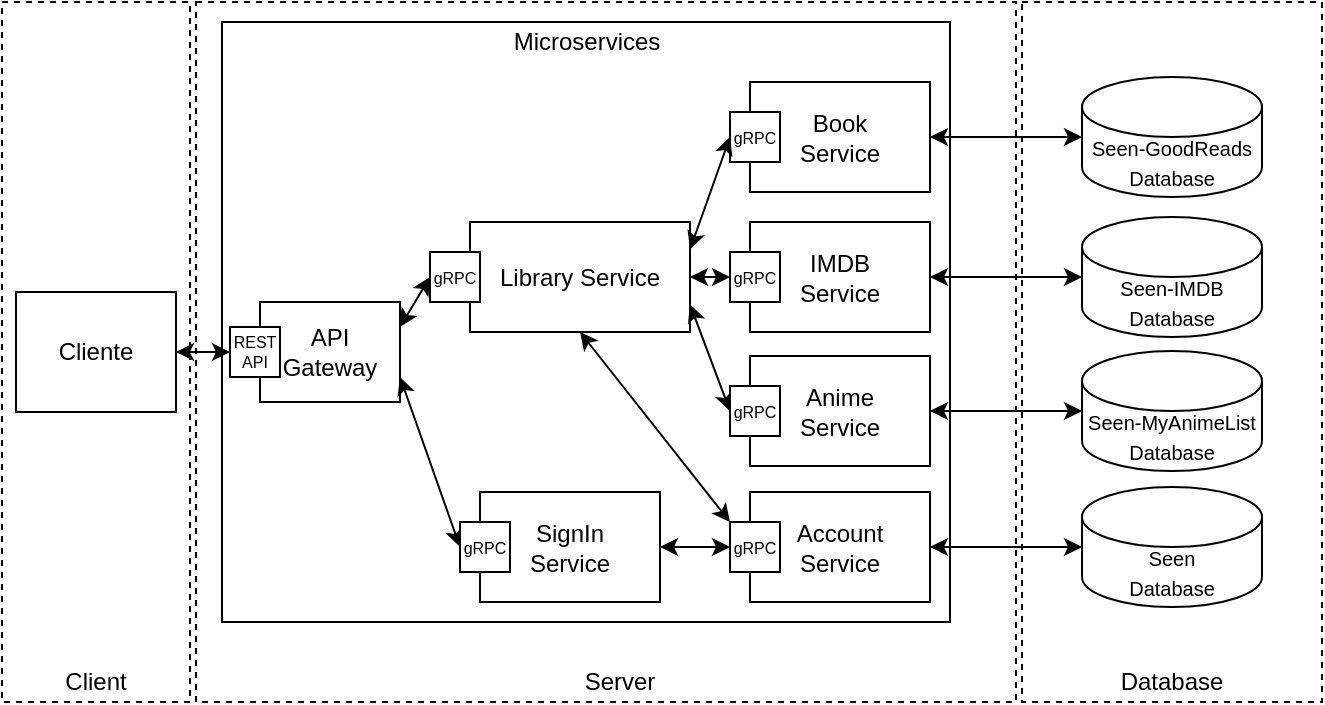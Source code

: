 <mxfile version="14.4.8" type="device"><diagram id="pzcaLb88da6VexAs1_aC" name="Page-1"><mxGraphModel dx="1022" dy="-705" grid="1" gridSize="10" guides="1" tooltips="1" connect="1" arrows="1" fold="1" page="1" pageScale="1" pageWidth="827" pageHeight="1169" math="0" shadow="0"><root><mxCell id="0"/><mxCell id="1" parent="0"/><mxCell id="YoeQHAKXdlg0IQOAOjzS-1" value="" style="rounded=0;whiteSpace=wrap;html=1;dashed=1;fillColor=none;" parent="1" vertex="1"><mxGeometry x="137" y="1200" width="410" height="350" as="geometry"/></mxCell><mxCell id="YoeQHAKXdlg0IQOAOjzS-2" value="" style="rounded=0;whiteSpace=wrap;html=1;fillColor=none;" parent="1" vertex="1"><mxGeometry x="150" y="1210" width="364" height="300" as="geometry"/></mxCell><mxCell id="YoeQHAKXdlg0IQOAOjzS-3" value="" style="rounded=0;whiteSpace=wrap;html=1;dashed=1;fillColor=none;" parent="1" vertex="1"><mxGeometry x="40" y="1200" width="94" height="350" as="geometry"/></mxCell><mxCell id="YoeQHAKXdlg0IQOAOjzS-4" value="" style="rounded=0;whiteSpace=wrap;html=1;dashed=1;fillColor=none;" parent="1" vertex="1"><mxGeometry x="550" y="1200" width="150" height="350" as="geometry"/></mxCell><mxCell id="YoeQHAKXdlg0IQOAOjzS-5" value="Cliente" style="rounded=0;whiteSpace=wrap;html=1;" parent="1" vertex="1"><mxGeometry x="47" y="1345" width="80" height="60" as="geometry"/></mxCell><mxCell id="YoeQHAKXdlg0IQOAOjzS-6" value="API &lt;br&gt;Gateway" style="rounded=0;whiteSpace=wrap;html=1;" parent="1" vertex="1"><mxGeometry x="169" y="1350" width="70" height="50" as="geometry"/></mxCell><mxCell id="YoeQHAKXdlg0IQOAOjzS-7" value="&lt;div&gt;&lt;span style=&quot;font-size: 10px&quot;&gt;Seen-MyAnimeList Database&lt;/span&gt;&lt;/div&gt;" style="shape=cylinder3;whiteSpace=wrap;html=1;boundedLbl=1;backgroundOutline=1;size=15;align=center;" parent="1" vertex="1"><mxGeometry x="580" y="1374.5" width="90" height="60" as="geometry"/></mxCell><mxCell id="YoeQHAKXdlg0IQOAOjzS-8" value="Database" style="text;html=1;strokeColor=none;fillColor=none;align=center;verticalAlign=middle;whiteSpace=wrap;rounded=0;dashed=1;" parent="1" vertex="1"><mxGeometry x="605" y="1530" width="40" height="20" as="geometry"/></mxCell><mxCell id="YoeQHAKXdlg0IQOAOjzS-9" value="&lt;font style=&quot;font-size: 10px&quot;&gt;Seen&lt;br&gt;Database&lt;/font&gt;" style="shape=cylinder3;whiteSpace=wrap;html=1;boundedLbl=1;backgroundOutline=1;size=15;" parent="1" vertex="1"><mxGeometry x="580" y="1442.5" width="90" height="60" as="geometry"/></mxCell><mxCell id="YoeQHAKXdlg0IQOAOjzS-10" value="Microservices" style="text;html=1;strokeColor=none;fillColor=none;align=center;verticalAlign=middle;whiteSpace=wrap;rounded=0;" parent="1" vertex="1"><mxGeometry x="284.5" y="1210" width="95" height="20" as="geometry"/></mxCell><mxCell id="YoeQHAKXdlg0IQOAOjzS-11" value="Anime&lt;br&gt;Service" style="rounded=0;whiteSpace=wrap;html=1;fillColor=none;" parent="1" vertex="1"><mxGeometry x="414" y="1377" width="90" height="55" as="geometry"/></mxCell><mxCell id="YoeQHAKXdlg0IQOAOjzS-12" value="Account &lt;br&gt;Service" style="rounded=0;whiteSpace=wrap;html=1;fillColor=none;" parent="1" vertex="1"><mxGeometry x="414" y="1445" width="90" height="55" as="geometry"/></mxCell><mxCell id="YoeQHAKXdlg0IQOAOjzS-13" value="" style="endArrow=classic;startArrow=classic;html=1;entryX=0;entryY=0.5;entryDx=0;entryDy=0;entryPerimeter=0;exitX=1;exitY=0.5;exitDx=0;exitDy=0;" parent="1" source="YoeQHAKXdlg0IQOAOjzS-11" target="YoeQHAKXdlg0IQOAOjzS-7" edge="1"><mxGeometry width="50" height="50" relative="1" as="geometry"><mxPoint x="422" y="1475" as="sourcePoint"/><mxPoint x="472" y="1605" as="targetPoint"/></mxGeometry></mxCell><mxCell id="YoeQHAKXdlg0IQOAOjzS-14" value="" style="endArrow=classic;startArrow=classic;html=1;exitX=1;exitY=0.5;exitDx=0;exitDy=0;entryX=0;entryY=0.5;entryDx=0;entryDy=0;entryPerimeter=0;" parent="1" source="YoeQHAKXdlg0IQOAOjzS-12" target="YoeQHAKXdlg0IQOAOjzS-9" edge="1"><mxGeometry width="50" height="50" relative="1" as="geometry"><mxPoint x="422" y="1475" as="sourcePoint"/><mxPoint x="522" y="1425" as="targetPoint"/></mxGeometry></mxCell><mxCell id="YoeQHAKXdlg0IQOAOjzS-15" value="" style="endArrow=classic;startArrow=classic;html=1;exitX=1;exitY=0.5;exitDx=0;exitDy=0;entryX=0;entryY=0.5;entryDx=0;entryDy=0;" parent="1" source="YoeQHAKXdlg0IQOAOjzS-5" target="YoeQHAKXdlg0IQOAOjzS-33" edge="1"><mxGeometry width="50" height="50" relative="1" as="geometry"><mxPoint x="422" y="1475" as="sourcePoint"/><mxPoint x="189" y="1375" as="targetPoint"/></mxGeometry></mxCell><mxCell id="YoeQHAKXdlg0IQOAOjzS-16" value="" style="endArrow=classic;startArrow=classic;html=1;entryX=0;entryY=0.5;entryDx=0;entryDy=0;exitX=1;exitY=0.75;exitDx=0;exitDy=0;" parent="1" source="YoeQHAKXdlg0IQOAOjzS-29" target="YoeQHAKXdlg0IQOAOjzS-31" edge="1"><mxGeometry width="50" height="50" relative="1" as="geometry"><mxPoint x="299" y="1360" as="sourcePoint"/><mxPoint x="387.5" y="1404.5" as="targetPoint"/></mxGeometry></mxCell><mxCell id="YoeQHAKXdlg0IQOAOjzS-17" value="" style="endArrow=classic;startArrow=classic;html=1;exitX=1;exitY=0.75;exitDx=0;exitDy=0;entryX=0;entryY=0.5;entryDx=0;entryDy=0;" parent="1" source="YoeQHAKXdlg0IQOAOjzS-6" target="YoeQHAKXdlg0IQOAOjzS-38" edge="1"><mxGeometry width="50" height="50" relative="1" as="geometry"><mxPoint x="422" y="1475" as="sourcePoint"/><mxPoint x="384" y="1472.5" as="targetPoint"/></mxGeometry></mxCell><mxCell id="YoeQHAKXdlg0IQOAOjzS-18" value="Client" style="text;html=1;strokeColor=none;fillColor=none;align=center;verticalAlign=middle;whiteSpace=wrap;rounded=0;" parent="1" vertex="1"><mxGeometry x="67" y="1530" width="40" height="20" as="geometry"/></mxCell><mxCell id="YoeQHAKXdlg0IQOAOjzS-19" value="Server" style="text;html=1;strokeColor=none;fillColor=none;align=center;verticalAlign=middle;whiteSpace=wrap;rounded=0;" parent="1" vertex="1"><mxGeometry x="329" y="1530" width="40" height="20" as="geometry"/></mxCell><mxCell id="YoeQHAKXdlg0IQOAOjzS-20" value="IMDB&lt;br&gt;Service" style="rounded=0;whiteSpace=wrap;html=1;fillColor=none;" parent="1" vertex="1"><mxGeometry x="414" y="1310" width="90" height="55" as="geometry"/></mxCell><mxCell id="YoeQHAKXdlg0IQOAOjzS-21" value="Book &lt;br&gt;Service" style="rounded=0;whiteSpace=wrap;html=1;fillColor=none;" parent="1" vertex="1"><mxGeometry x="414" y="1240" width="90" height="55" as="geometry"/></mxCell><mxCell id="YoeQHAKXdlg0IQOAOjzS-22" value="&lt;h6&gt;&lt;span style=&quot;font-size: 8px ; font-weight: 400&quot;&gt;gRPC&lt;/span&gt;&lt;br&gt;&lt;/h6&gt;" style="whiteSpace=wrap;html=1;aspect=fixed;align=center;" parent="1" vertex="1"><mxGeometry x="404" y="1255" width="25" height="25" as="geometry"/></mxCell><mxCell id="YoeQHAKXdlg0IQOAOjzS-23" value="" style="endArrow=classic;startArrow=classic;html=1;entryX=0;entryY=0.5;entryDx=0;entryDy=0;exitX=1;exitY=0.5;exitDx=0;exitDy=0;" parent="1" source="YoeQHAKXdlg0IQOAOjzS-29" target="YoeQHAKXdlg0IQOAOjzS-30" edge="1"><mxGeometry width="50" height="50" relative="1" as="geometry"><mxPoint x="299" y="1350" as="sourcePoint"/><mxPoint x="387.5" y="1337.5" as="targetPoint"/></mxGeometry></mxCell><mxCell id="YoeQHAKXdlg0IQOAOjzS-24" value="" style="endArrow=classic;startArrow=classic;html=1;exitX=1;exitY=0.25;exitDx=0;exitDy=0;entryX=0;entryY=0.5;entryDx=0;entryDy=0;" parent="1" source="YoeQHAKXdlg0IQOAOjzS-29" target="YoeQHAKXdlg0IQOAOjzS-22" edge="1"><mxGeometry width="50" height="50" relative="1" as="geometry"><mxPoint x="414" y="1340" as="sourcePoint"/><mxPoint x="464" y="1290" as="targetPoint"/></mxGeometry></mxCell><mxCell id="YoeQHAKXdlg0IQOAOjzS-25" value="&lt;font style=&quot;font-size: 10px&quot;&gt;Seen-IMDB Database&lt;/font&gt;" style="shape=cylinder3;whiteSpace=wrap;html=1;boundedLbl=1;backgroundOutline=1;size=15;" parent="1" vertex="1"><mxGeometry x="580" y="1307.5" width="90" height="60" as="geometry"/></mxCell><mxCell id="YoeQHAKXdlg0IQOAOjzS-26" value="&lt;font style=&quot;font-size: 10px&quot;&gt;Seen-GoodReads Database&lt;/font&gt;" style="shape=cylinder3;whiteSpace=wrap;html=1;boundedLbl=1;backgroundOutline=1;size=15;" parent="1" vertex="1"><mxGeometry x="580" y="1237.5" width="90" height="60" as="geometry"/></mxCell><mxCell id="YoeQHAKXdlg0IQOAOjzS-27" value="" style="endArrow=classic;startArrow=classic;html=1;entryX=0;entryY=0.5;entryDx=0;entryDy=0;entryPerimeter=0;exitX=1;exitY=0.5;exitDx=0;exitDy=0;" parent="1" source="YoeQHAKXdlg0IQOAOjzS-20" target="YoeQHAKXdlg0IQOAOjzS-25" edge="1"><mxGeometry width="50" height="50" relative="1" as="geometry"><mxPoint x="505" y="1393.5" as="sourcePoint"/><mxPoint x="572" y="1393.5" as="targetPoint"/></mxGeometry></mxCell><mxCell id="YoeQHAKXdlg0IQOAOjzS-28" value="" style="endArrow=classic;startArrow=classic;html=1;entryX=0;entryY=0.5;entryDx=0;entryDy=0;entryPerimeter=0;exitX=1;exitY=0.5;exitDx=0;exitDy=0;" parent="1" source="YoeQHAKXdlg0IQOAOjzS-21" target="YoeQHAKXdlg0IQOAOjzS-26" edge="1"><mxGeometry width="50" height="50" relative="1" as="geometry"><mxPoint x="515" y="1403.5" as="sourcePoint"/><mxPoint x="582" y="1403.5" as="targetPoint"/></mxGeometry></mxCell><mxCell id="YoeQHAKXdlg0IQOAOjzS-29" value="Library Service" style="rounded=0;whiteSpace=wrap;html=1;fillColor=none;" parent="1" vertex="1"><mxGeometry x="274" y="1310" width="110" height="55" as="geometry"/></mxCell><mxCell id="YoeQHAKXdlg0IQOAOjzS-30" value="&lt;h6&gt;&lt;span style=&quot;font-size: 8px ; font-weight: 400&quot;&gt;gRPC&lt;/span&gt;&lt;br&gt;&lt;/h6&gt;" style="whiteSpace=wrap;html=1;aspect=fixed;align=center;" parent="1" vertex="1"><mxGeometry x="404" y="1325" width="25" height="25" as="geometry"/></mxCell><mxCell id="YoeQHAKXdlg0IQOAOjzS-31" value="&lt;h6&gt;&lt;span style=&quot;font-size: 8px ; font-weight: 400&quot;&gt;gRPC&lt;/span&gt;&lt;br&gt;&lt;/h6&gt;" style="whiteSpace=wrap;html=1;aspect=fixed;align=center;" parent="1" vertex="1"><mxGeometry x="404" y="1392" width="25" height="25" as="geometry"/></mxCell><mxCell id="YoeQHAKXdlg0IQOAOjzS-32" value="&lt;h6&gt;&lt;span style=&quot;font-size: 8px ; font-weight: 400&quot;&gt;gRPC&lt;/span&gt;&lt;br&gt;&lt;/h6&gt;" style="whiteSpace=wrap;html=1;aspect=fixed;align=center;" parent="1" vertex="1"><mxGeometry x="404" y="1460" width="25" height="25" as="geometry"/></mxCell><mxCell id="YoeQHAKXdlg0IQOAOjzS-33" value="&lt;h6&gt;&lt;font style=&quot;font-size: 8px ; line-height: 120% ; font-weight: normal&quot;&gt;REST API&lt;/font&gt;&lt;/h6&gt;" style="whiteSpace=wrap;html=1;aspect=fixed;align=center;" parent="1" vertex="1"><mxGeometry x="154" y="1362.5" width="25" height="25" as="geometry"/></mxCell><mxCell id="YoeQHAKXdlg0IQOAOjzS-34" value="&lt;h6&gt;&lt;font style=&quot;font-size: 8px ; line-height: 120% ; font-weight: normal&quot;&gt;gRPC&lt;/font&gt;&lt;/h6&gt;" style="whiteSpace=wrap;html=1;aspect=fixed;align=center;" parent="1" vertex="1"><mxGeometry x="254" y="1325" width="25" height="25" as="geometry"/></mxCell><mxCell id="YoeQHAKXdlg0IQOAOjzS-35" value="" style="endArrow=classic;startArrow=classic;html=1;exitX=1;exitY=0.25;exitDx=0;exitDy=0;entryX=0;entryY=0.5;entryDx=0;entryDy=0;" parent="1" source="YoeQHAKXdlg0IQOAOjzS-6" target="YoeQHAKXdlg0IQOAOjzS-34" edge="1"><mxGeometry width="50" height="50" relative="1" as="geometry"><mxPoint x="404" y="1380" as="sourcePoint"/><mxPoint x="454" y="1330" as="targetPoint"/></mxGeometry></mxCell><mxCell id="YoeQHAKXdlg0IQOAOjzS-36" value="" style="endArrow=classic;startArrow=classic;html=1;exitX=0.5;exitY=1;exitDx=0;exitDy=0;entryX=0;entryY=0;entryDx=0;entryDy=0;" parent="1" source="YoeQHAKXdlg0IQOAOjzS-29" target="YoeQHAKXdlg0IQOAOjzS-32" edge="1"><mxGeometry width="50" height="50" relative="1" as="geometry"><mxPoint x="390" y="1440" as="sourcePoint"/><mxPoint x="404" y="1460" as="targetPoint"/></mxGeometry></mxCell><mxCell id="YoeQHAKXdlg0IQOAOjzS-37" value="SignIn&lt;br&gt;Service" style="rounded=0;whiteSpace=wrap;html=1;fillColor=none;" parent="1" vertex="1"><mxGeometry x="279" y="1445" width="90" height="55" as="geometry"/></mxCell><mxCell id="YoeQHAKXdlg0IQOAOjzS-38" value="&lt;h6&gt;&lt;span style=&quot;font-size: 8px ; font-weight: 400&quot;&gt;gRPC&lt;/span&gt;&lt;br&gt;&lt;/h6&gt;" style="whiteSpace=wrap;html=1;aspect=fixed;align=center;" parent="1" vertex="1"><mxGeometry x="269" y="1460" width="25" height="25" as="geometry"/></mxCell><mxCell id="YoeQHAKXdlg0IQOAOjzS-39" value="" style="endArrow=classic;startArrow=classic;html=1;exitX=1;exitY=0.5;exitDx=0;exitDy=0;entryX=0;entryY=0.5;entryDx=0;entryDy=0;" parent="1" source="YoeQHAKXdlg0IQOAOjzS-37" target="YoeQHAKXdlg0IQOAOjzS-32" edge="1"><mxGeometry width="50" height="50" relative="1" as="geometry"><mxPoint x="339" y="1375" as="sourcePoint"/><mxPoint x="414" y="1470" as="targetPoint"/></mxGeometry></mxCell></root></mxGraphModel></diagram></mxfile>